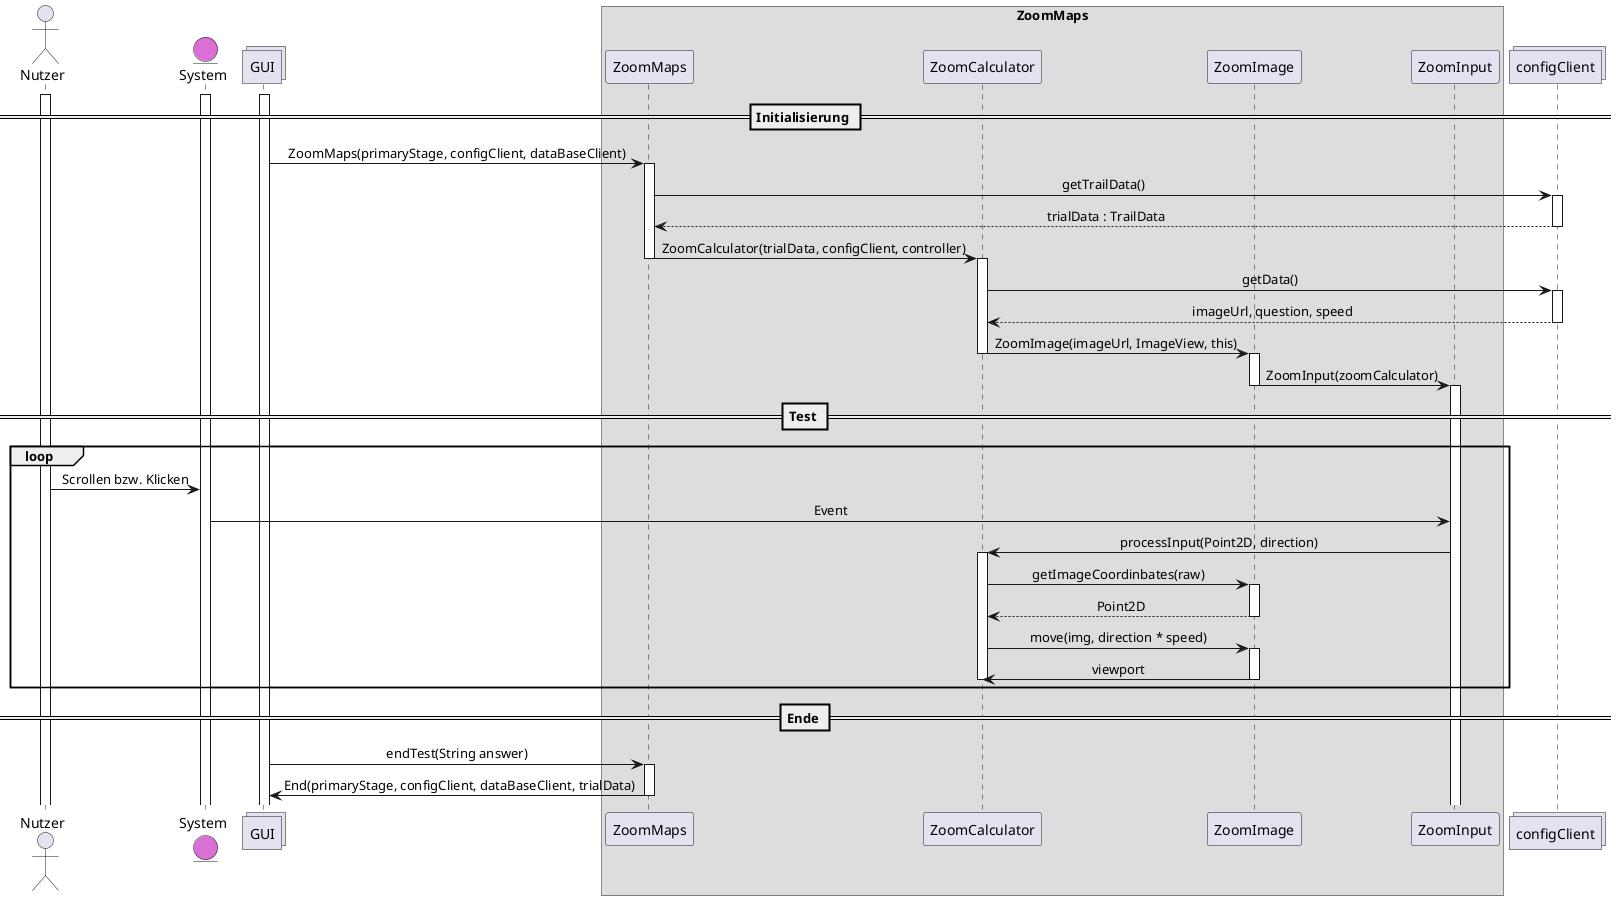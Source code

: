 @startuml zoommaps
skinparam defaultTextAlignment center


actor       Nutzer          as n
entity      System          as s    #DA70D5
collections GUI             as g

box ZoomMaps

participant ZoomMaps        as zm
participant ZoomCalculator  as zc
participant ZoomImage       as zb
participant ZoomInput       as zi
end box

collections configClient          as c

activate n
activate s
activate g

== Initialisierung ==
g -> zm : ZoomMaps(primaryStage, configClient, dataBaseClient)
activate zm
zm -> c : getTrailData()
activate c
c --> zm : trialData : TrailData
deactivate c

zm -> zc : ZoomCalculator(trialData, configClient, controller)
deactivate zm
activate zc
zc -> c : getData()
activate c
c --> zc : imageUrl, question, speed
deactivate c
zc -> zb : ZoomImage(imageUrl, ImageView, this)
deactivate zc
activate zb
zb -> zi : ZoomInput(zoomCalculator)
deactivate zb
activate zi

== Test ==
loop
    n -> s : Scrollen bzw. Klicken
    s -> zi : Event
    zi -> zc : processInput(Point2D, direction)
    activate zc
    zc -> zb : getImageCoordinbates(raw)
    activate zb
    zb --> zc : Point2D
    deactivate zb
    zc -> zb : move(img, direction * speed)
    activate zb
    zb -> zc : viewport
    deactivate zb
    deactivate zc

end

== Ende == 
g -> zm : endTest(String answer)
activate zm
zm -> g : End(primaryStage, configClient, dataBaseClient, trialData)
deactivate zm

@enduml
